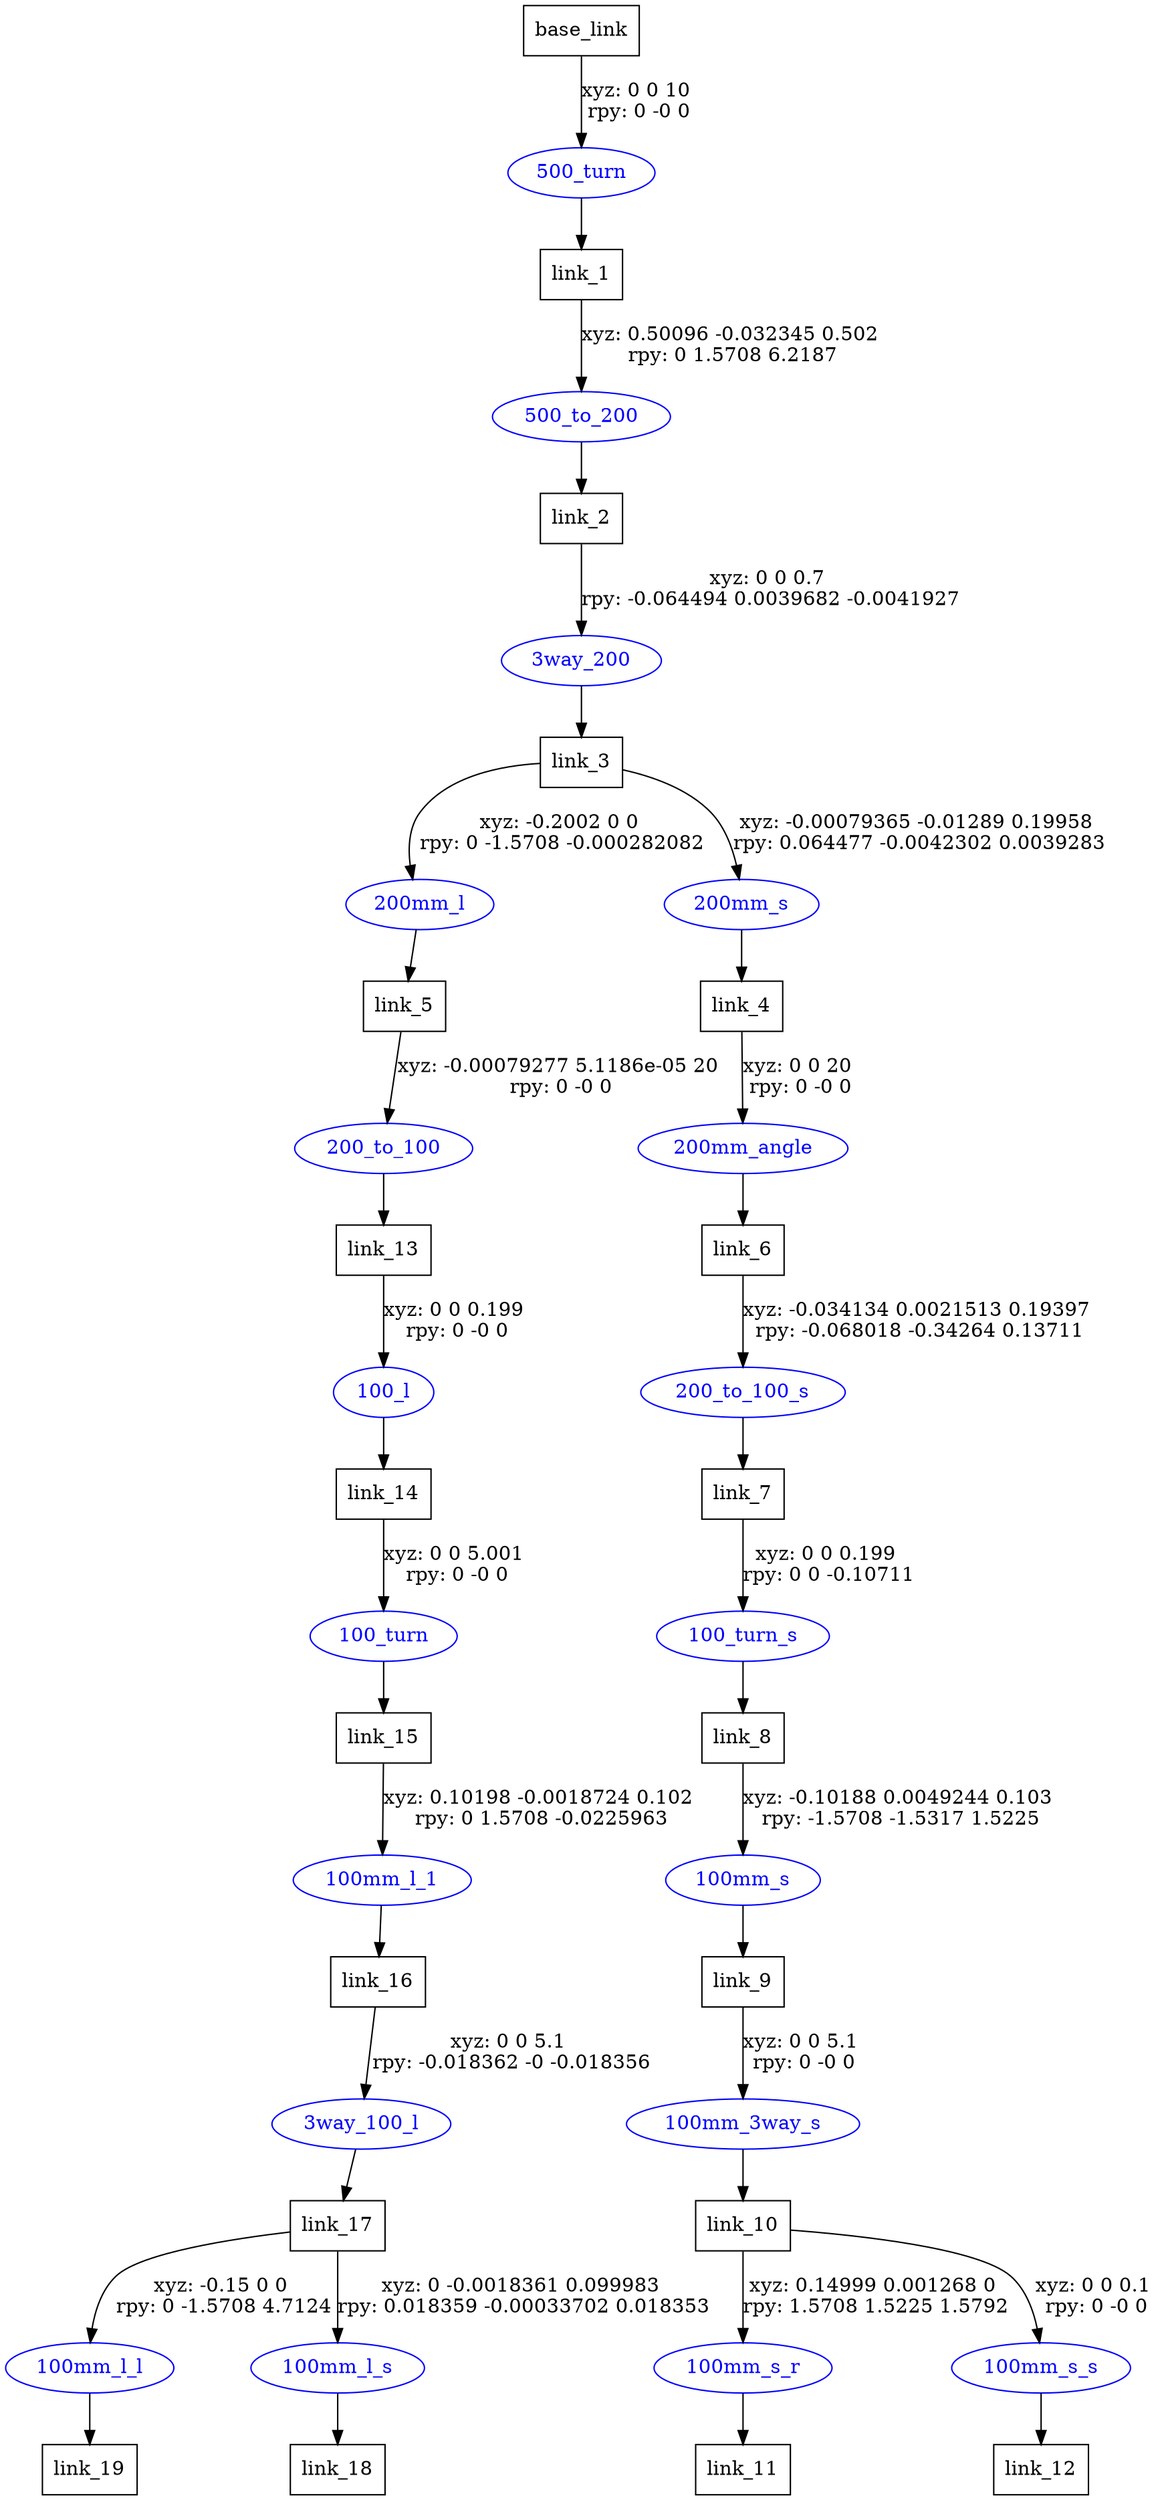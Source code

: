 digraph G {
node [shape=box];
"base_link" [label="base_link"];
"link_1" [label="link_1"];
"link_2" [label="link_2"];
"link_3" [label="link_3"];
"link_5" [label="link_5"];
"link_13" [label="link_13"];
"link_14" [label="link_14"];
"link_15" [label="link_15"];
"link_16" [label="link_16"];
"link_17" [label="link_17"];
"link_19" [label="link_19"];
"link_18" [label="link_18"];
"link_4" [label="link_4"];
"link_6" [label="link_6"];
"link_7" [label="link_7"];
"link_8" [label="link_8"];
"link_9" [label="link_9"];
"link_10" [label="link_10"];
"link_11" [label="link_11"];
"link_12" [label="link_12"];
node [shape=ellipse, color=blue, fontcolor=blue];
"base_link" -> "500_turn" [label="xyz: 0 0 10 \nrpy: 0 -0 0"]
"500_turn" -> "link_1"
"link_1" -> "500_to_200" [label="xyz: 0.50096 -0.032345 0.502 \nrpy: 0 1.5708 6.2187"]
"500_to_200" -> "link_2"
"link_2" -> "3way_200" [label="xyz: 0 0 0.7 \nrpy: -0.064494 0.0039682 -0.0041927"]
"3way_200" -> "link_3"
"link_3" -> "200mm_l" [label="xyz: -0.2002 0 0 \nrpy: 0 -1.5708 -0.000282082"]
"200mm_l" -> "link_5"
"link_5" -> "200_to_100" [label="xyz: -0.00079277 5.1186e-05 20 \nrpy: 0 -0 0"]
"200_to_100" -> "link_13"
"link_13" -> "100_l" [label="xyz: 0 0 0.199 \nrpy: 0 -0 0"]
"100_l" -> "link_14"
"link_14" -> "100_turn" [label="xyz: 0 0 5.001 \nrpy: 0 -0 0"]
"100_turn" -> "link_15"
"link_15" -> "100mm_l_1" [label="xyz: 0.10198 -0.0018724 0.102 \nrpy: 0 1.5708 -0.0225963"]
"100mm_l_1" -> "link_16"
"link_16" -> "3way_100_l" [label="xyz: 0 0 5.1 \nrpy: -0.018362 -0 -0.018356"]
"3way_100_l" -> "link_17"
"link_17" -> "100mm_l_l" [label="xyz: -0.15 0 0 \nrpy: 0 -1.5708 4.7124"]
"100mm_l_l" -> "link_19"
"link_17" -> "100mm_l_s" [label="xyz: 0 -0.0018361 0.099983 \nrpy: 0.018359 -0.00033702 0.018353"]
"100mm_l_s" -> "link_18"
"link_3" -> "200mm_s" [label="xyz: -0.00079365 -0.01289 0.19958 \nrpy: 0.064477 -0.0042302 0.0039283"]
"200mm_s" -> "link_4"
"link_4" -> "200mm_angle" [label="xyz: 0 0 20 \nrpy: 0 -0 0"]
"200mm_angle" -> "link_6"
"link_6" -> "200_to_100_s" [label="xyz: -0.034134 0.0021513 0.19397 \nrpy: -0.068018 -0.34264 0.13711"]
"200_to_100_s" -> "link_7"
"link_7" -> "100_turn_s" [label="xyz: 0 0 0.199 \nrpy: 0 0 -0.10711"]
"100_turn_s" -> "link_8"
"link_8" -> "100mm_s" [label="xyz: -0.10188 0.0049244 0.103 \nrpy: -1.5708 -1.5317 1.5225"]
"100mm_s" -> "link_9"
"link_9" -> "100mm_3way_s" [label="xyz: 0 0 5.1 \nrpy: 0 -0 0"]
"100mm_3way_s" -> "link_10"
"link_10" -> "100mm_s_r" [label="xyz: 0.14999 0.001268 0 \nrpy: 1.5708 1.5225 1.5792"]
"100mm_s_r" -> "link_11"
"link_10" -> "100mm_s_s" [label="xyz: 0 0 0.1 \nrpy: 0 -0 0"]
"100mm_s_s" -> "link_12"
}
